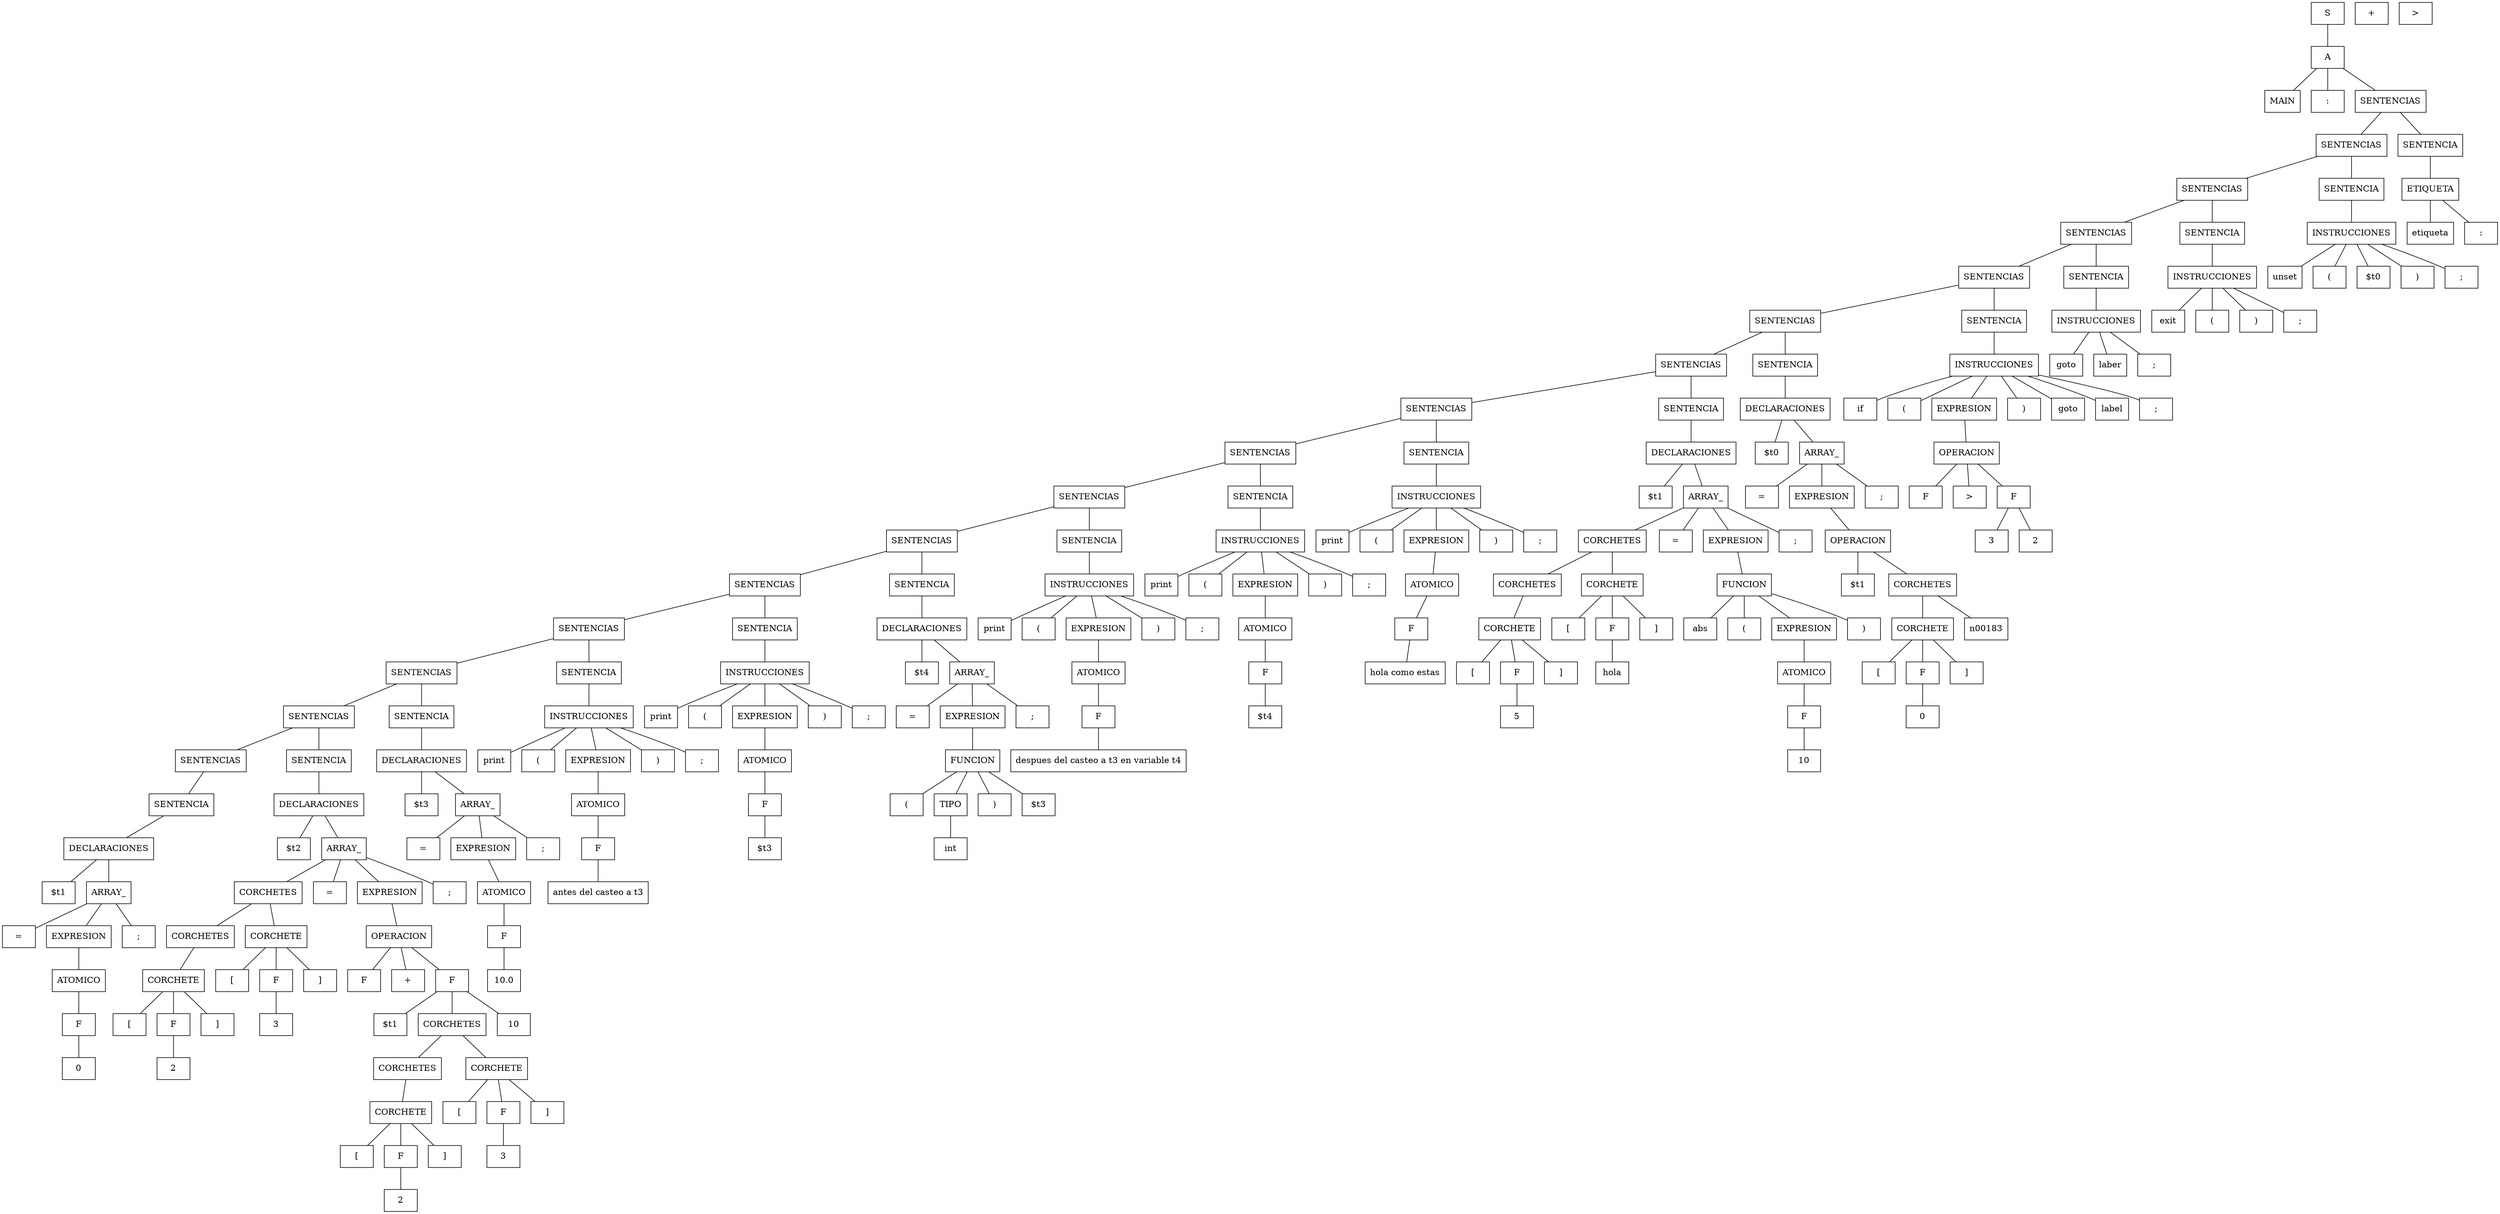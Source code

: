 graph ""{ node [shape=box];

n001;
n001 [label="0"] ;
n002;
n002 [label="F"] ;
n002 -- n001;
n003;
n003 [label="ATOMICO"] ;
n003 -- n002;
n004 [label="="] ;
n005 [label="EXPRESION"] ;
n005 -- n003;
n006 [label=";"] ;
n008 [label="$t1"] ;
n009 [label="ARRAY_"] ;
n009 -- n004;
n009 -- n005;
n009 -- n006;
n0011 [label="DECLARACIONES"] ;
n0011 -- n008;
n0011 -- n009;
n0013 [label="SENTENCIA"] ;
n0013 -- n0011;
n0014;
n0014 [label="2"] ;
n0015;
n0015 [label="["] ;
n0016 [label="F"] ;
n0016 -- n0014;
n0017 [label="]"] ;
n0018 [label="CORCHETE"] ;
n0018 -- n0015;
n0018 -- n0016;
n0018 -- n0017;
n0019;
n0019 [label="3"] ;
n0020;
n0020 [label="["] ;
n0021 [label="F"] ;
n0021 -- n0019;
n0022 [label="]"] ;
n0023 [label="CORCHETES"] ;
n0023 -- n0018;
n0024 [label="CORCHETE"] ;
n0024 -- n0020;
n0024 -- n0021;
n0024 -- n0022;
n0025;
n0025 [label="2"] ;
n0026;
n0026 [label="["] ;
n0027 [label="F"] ;
n0027 -- n0025;
n0028 [label="]"] ;
n0029 [label="CORCHETE"] ;
n0029 -- n0026;
n0029 -- n0027;
n0029 -- n0028;
n0030;
n0030 [label="3"] ;
n0031;
n0031 [label="["] ;
n0032 [label="F"] ;
n0032 -- n0030;
n0033 [label="]"] ;
n0034 [label="CORCHETES"] ;
n0034 -- n0029;
n0035 [label="CORCHETE"] ;
n0035 -- n0031;
n0035 -- n0032;
n0035 -- n0033;
n0037 [label="$t1"] ;
n0038 [label="CORCHETES"] ;
n0038 -- n0034;
n0038 -- n0035;
n0039;
n0039 [label="+"] ;
n0040;
n0040 [label="10"] ;
n0041 [label="F"] ;
n0042 [label="+"] ;
n0043 [label="F"] ;
n0043 -- n0037;
n0043 -- n0038;
n0043 -- n0040;
n0044;
n0044 [label="OPERACION"] ;
n0044 -- n0041;
n0044 -- n0042;
n0044 -- n0043;
n0045 [label="CORCHETES"] ;
n0045 -- n0023;
n0045 -- n0024;
n0046 [label="="] ;
n0047 [label="EXPRESION"] ;
n0047 -- n0044;
n0048 [label=";"] ;
n0049 [label="$t2"] ;
n0050 [label="ARRAY_"] ;
n0050 -- n0045;
n0050 -- n0046;
n0050 -- n0047;
n0050 -- n0048;
n0052 [label="DECLARACIONES"] ;
n0052 -- n0049;
n0052 -- n0050;
n0054 [label="SENTENCIAS"] ;
n0054 -- n0013;
n0055 [label="SENTENCIA"] ;
n0055 -- n0052;
n0056;
n0056 [label="10.0"] ;
n0057;
n0057 [label="F"] ;
n0057 -- n0056;
n0058;
n0058 [label="ATOMICO"] ;
n0058 -- n0057;
n0059 [label="="] ;
n0060 [label="EXPRESION"] ;
n0060 -- n0058;
n0061 [label=";"] ;
n0063 [label="$t3"] ;
n0064 [label="ARRAY_"] ;
n0064 -- n0059;
n0064 -- n0060;
n0064 -- n0061;
n0066 [label="DECLARACIONES"] ;
n0066 -- n0063;
n0066 -- n0064;
n0068 [label="SENTENCIAS"] ;
n0068 -- n0054;
n0068 -- n0055;
n0069 [label="SENTENCIA"] ;
n0069 -- n0066;
n0070;
n0070 [label="antes del casteo a t3"] ;
n0071;
n0071 [label="F"] ;
n0071 -- n0070;
n0072;
n0072 [label="ATOMICO"] ;
n0072 -- n0071;
n0073 [label="print"] ;
n0074 [label="("] ;
n0075 [label="EXPRESION"] ;
n0076 [label=")"] ;
n0077 [label=";"] ;
n0075 -- n0072;
n0078 [label="INSTRUCCIONES"] ;
n0078 -- n0073;
n0078 -- n0074;
n0078 -- n0075;
n0078 -- n0076;
n0078 -- n0077;
n0080 [label="SENTENCIAS"] ;
n0080 -- n0068;
n0080 -- n0069;
n0081 [label="SENTENCIA"] ;
n0081 -- n0078;
n0082;
n0082 [label="$t3"] ;
n0083;
n0083 [label="F"] ;
n0083 -- n0082;
n0084;
n0084 [label="ATOMICO"] ;
n0084 -- n0083;
n0085 [label="print"] ;
n0086 [label="("] ;
n0087 [label="EXPRESION"] ;
n0088 [label=")"] ;
n0089 [label=";"] ;
n0087 -- n0084;
n0090 [label="INSTRUCCIONES"] ;
n0090 -- n0085;
n0090 -- n0086;
n0090 -- n0087;
n0090 -- n0088;
n0090 -- n0089;
n0092 [label="SENTENCIAS"] ;
n0092 -- n0080;
n0092 -- n0081;
n0093 [label="SENTENCIA"] ;
n0093 -- n0090;
n0094;
n0094 [label="int"] ;
n0095;
n0095 [label="("] ;
n0096;
n0096 [label="TIPO"] ;
n0096 -- n0094;
n0097;
n0097 [label=")"] ;
n0098;
n0098 [label="$t3"] ;
n00100;
n00100 [label="FUNCION"] ;
n00100 -- n0095;
n00100 -- n0096;
n00100 -- n0097;
n00100 -- n0098;
n00101 [label="="] ;
n00102 [label="EXPRESION"] ;
n00102 -- n00100;
n00103 [label=";"] ;
n00105 [label="$t4"] ;
n00106 [label="ARRAY_"] ;
n00106 -- n00101;
n00106 -- n00102;
n00106 -- n00103;
n00108 [label="DECLARACIONES"] ;
n00108 -- n00105;
n00108 -- n00106;
n00110 [label="SENTENCIAS"] ;
n00110 -- n0092;
n00110 -- n0093;
n00111 [label="SENTENCIA"] ;
n00111 -- n00108;
n00112;
n00112 [label="despues del casteo a t3 en variable t4"] ;
n00113;
n00113 [label="F"] ;
n00113 -- n00112;
n00114;
n00114 [label="ATOMICO"] ;
n00114 -- n00113;
n00115 [label="print"] ;
n00116 [label="("] ;
n00117 [label="EXPRESION"] ;
n00118 [label=")"] ;
n00119 [label=";"] ;
n00117 -- n00114;
n00120 [label="INSTRUCCIONES"] ;
n00120 -- n00115;
n00120 -- n00116;
n00120 -- n00117;
n00120 -- n00118;
n00120 -- n00119;
n00122 [label="SENTENCIAS"] ;
n00122 -- n00110;
n00122 -- n00111;
n00123 [label="SENTENCIA"] ;
n00123 -- n00120;
n00124;
n00124 [label="$t4"] ;
n00125;
n00125 [label="F"] ;
n00125 -- n00124;
n00126;
n00126 [label="ATOMICO"] ;
n00126 -- n00125;
n00127 [label="print"] ;
n00128 [label="("] ;
n00129 [label="EXPRESION"] ;
n00130 [label=")"] ;
n00131 [label=";"] ;
n00129 -- n00126;
n00132 [label="INSTRUCCIONES"] ;
n00132 -- n00127;
n00132 -- n00128;
n00132 -- n00129;
n00132 -- n00130;
n00132 -- n00131;
n00134 [label="SENTENCIAS"] ;
n00134 -- n00122;
n00134 -- n00123;
n00135 [label="SENTENCIA"] ;
n00135 -- n00132;
n00136;
n00136 [label="hola como estas"] ;
n00137;
n00137 [label="F"] ;
n00137 -- n00136;
n00138;
n00138 [label="ATOMICO"] ;
n00138 -- n00137;
n00139 [label="print"] ;
n00140 [label="("] ;
n00141 [label="EXPRESION"] ;
n00142 [label=")"] ;
n00143 [label=";"] ;
n00141 -- n00138;
n00144 [label="INSTRUCCIONES"] ;
n00144 -- n00139;
n00144 -- n00140;
n00144 -- n00141;
n00144 -- n00142;
n00144 -- n00143;
n00146 [label="SENTENCIAS"] ;
n00146 -- n00134;
n00146 -- n00135;
n00147 [label="SENTENCIA"] ;
n00147 -- n00144;
n00148;
n00148 [label="5"] ;
n00149;
n00149 [label="["] ;
n00150 [label="F"] ;
n00150 -- n00148;
n00151 [label="]"] ;
n00152 [label="CORCHETE"] ;
n00152 -- n00149;
n00152 -- n00150;
n00152 -- n00151;
n00153;
n00153 [label="hola"] ;
n00154;
n00154 [label="["] ;
n00155 [label="F"] ;
n00155 -- n00153;
n00156 [label="]"] ;
n00157 [label="CORCHETES"] ;
n00157 -- n00152;
n00158 [label="CORCHETE"] ;
n00158 -- n00154;
n00158 -- n00155;
n00158 -- n00156;
n00159;
n00159 [label="10"] ;
n00160;
n00160 [label="F"] ;
n00160 -- n00159;
n00161;
n00161 [label="ATOMICO"] ;
n00161 -- n00160;
n00162;
n00162 [label="abs"] ;
n00163;
n00163 [label="("] ;
n00164;
n00164 [label="EXPRESION"] ;
n00164 -- n00161;
n00165;
n00165 [label=")"] ;
n00166;
n00166 [label="FUNCION"] ;
n00166 -- n00162;
n00166 -- n00163;
n00166 -- n00164;
n00166 -- n00165;
n00167 [label="CORCHETES"] ;
n00167 -- n00157;
n00167 -- n00158;
n00168 [label="="] ;
n00169 [label="EXPRESION"] ;
n00169 -- n00166;
n00170 [label=";"] ;
n00171 [label="$t1"] ;
n00172 [label="ARRAY_"] ;
n00172 -- n00167;
n00172 -- n00168;
n00172 -- n00169;
n00172 -- n00170;
n00174 [label="DECLARACIONES"] ;
n00174 -- n00171;
n00174 -- n00172;
n00176 [label="SENTENCIAS"] ;
n00176 -- n00146;
n00176 -- n00147;
n00177 [label="SENTENCIA"] ;
n00177 -- n00174;
n00178;
n00178 [label="0"] ;
n00179;
n00179 [label="["] ;
n00180 [label="F"] ;
n00180 -- n00178;
n00181 [label="]"] ;
n00182 [label="CORCHETE"] ;
n00182 -- n00179;
n00182 -- n00180;
n00182 -- n00181;
n00184;
n00184 [label="$t1"] ;
n00185;
n00185 [label="CORCHETES"] ;
n00185 -- n00182;
n00185 -- n00183;
n00186;
n00186 [label="OPERACION"] ;
n00186 -- n00184;
n00186 -- n00185;
n00187 [label="="] ;
n00188 [label="EXPRESION"] ;
n00188 -- n00186;
n00189 [label=";"] ;
n00191 [label="$t0"] ;
n00192 [label="ARRAY_"] ;
n00192 -- n00187;
n00192 -- n00188;
n00192 -- n00189;
n00194 [label="DECLARACIONES"] ;
n00194 -- n00191;
n00194 -- n00192;
n00196 [label="SENTENCIAS"] ;
n00196 -- n00176;
n00196 -- n00177;
n00197 [label="SENTENCIA"] ;
n00197 -- n00194;
n00198;
n00198 [label="3"] ;
n00199;
n00199 [label=">"] ;
n00200;
n00200 [label="2"] ;
n00201 [label="F"] ;
n00202 [label=">"] ;
n00203 [label="F"] ;
n00203 -- n00198;
n00203 -- n00200;
n00204;
n00204 [label="OPERACION"] ;
n00204 -- n00201;
n00204 -- n00202;
n00204 -- n00203;
n00205 [label="if"] ;
n00206 [label="("] ;
n00207 [label="EXPRESION"] ;
n00208 [label=")"] ;
n00209 [label="goto"] ;
n00210 [label="label"] ;
n00211 [label=";"] ;
n00207 -- n00204;
n00212 [label="INSTRUCCIONES"] ;
n00212 -- n00205;
n00212 -- n00206;
n00212 -- n00207;
n00212 -- n00208;
n00212 -- n00209;
n00212 -- n00210;
n00212 -- n00211;
n00214 [label="SENTENCIAS"] ;
n00214 -- n00196;
n00214 -- n00197;
n00215 [label="SENTENCIA"] ;
n00215 -- n00212;
n00217 [label="goto"] ;
n00218 [label="laber"] ;
n00219 [label=";"] ;
n00220 [label="INSTRUCCIONES"] ;
n00220 -- n00217;
n00220 -- n00218;
n00220 -- n00219;
n00222 [label="SENTENCIAS"] ;
n00222 -- n00214;
n00222 -- n00215;
n00223 [label="SENTENCIA"] ;
n00223 -- n00220;
n00225 [label="exit"] ;
n00226 [label="("] ;
n00227 [label=")"] ;
n00228 [label=";"] ;
n00229 [label="INSTRUCCIONES"] ;
n00229 -- n00225;
n00229 -- n00226;
n00229 -- n00227;
n00229 -- n00228;
n00231 [label="SENTENCIAS"] ;
n00231 -- n00222;
n00231 -- n00223;
n00232 [label="SENTENCIA"] ;
n00232 -- n00229;
n00234 [label="unset"] ;
n00235 [label="("] ;
n00236 [label="$t0"] ;
n00237 [label=")"] ;
n00238 [label=";"] ;
n00239 [label="INSTRUCCIONES"] ;
n00239 -- n00234;
n00239 -- n00235;
n00239 -- n00236;
n00239 -- n00237;
n00239 -- n00238;
n00241 [label="SENTENCIAS"] ;
n00241 -- n00231;
n00241 -- n00232;
n00242 [label="SENTENCIA"] ;
n00242 -- n00239;
n00244 [label="etiqueta"] ;
n00245 [label=":"] ;
n00246 [label="ETIQUETA"] ;
n00246 -- n00244;
n00246 -- n00245;
n00248 [label="SENTENCIAS"] ;
n00248 -- n00241;
n00248 -- n00242;
n00249 [label="SENTENCIA"] ;
n00249 -- n00246;
n00251 [label="MAIN"] ;
n00252 [label=":"] ;
n00253 [label="SENTENCIAS"] ;
n00253 -- n00248;
n00253 -- n00249;
n00254 [label="A"] ;
n00254 -- n00251;
n00254 -- n00252;
n00254 -- n00253;
n00255 [label="S"] ;
n00255 -- n00254;
}